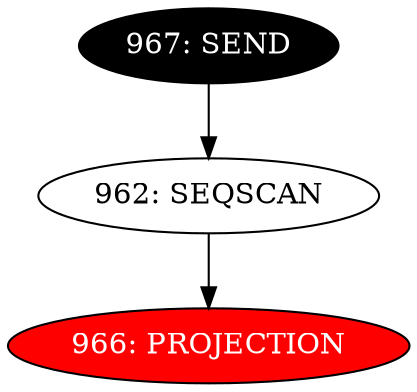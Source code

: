 digraph name {
962 [label="962: SEQSCAN" ];
962 -> 966;
966 [label="966: PROJECTION" fontcolor="white" style="filled" fillcolor="red"];
967 [label="967: SEND" fontcolor="white" style="filled" fillcolor="black"];
967 -> 962;

}


